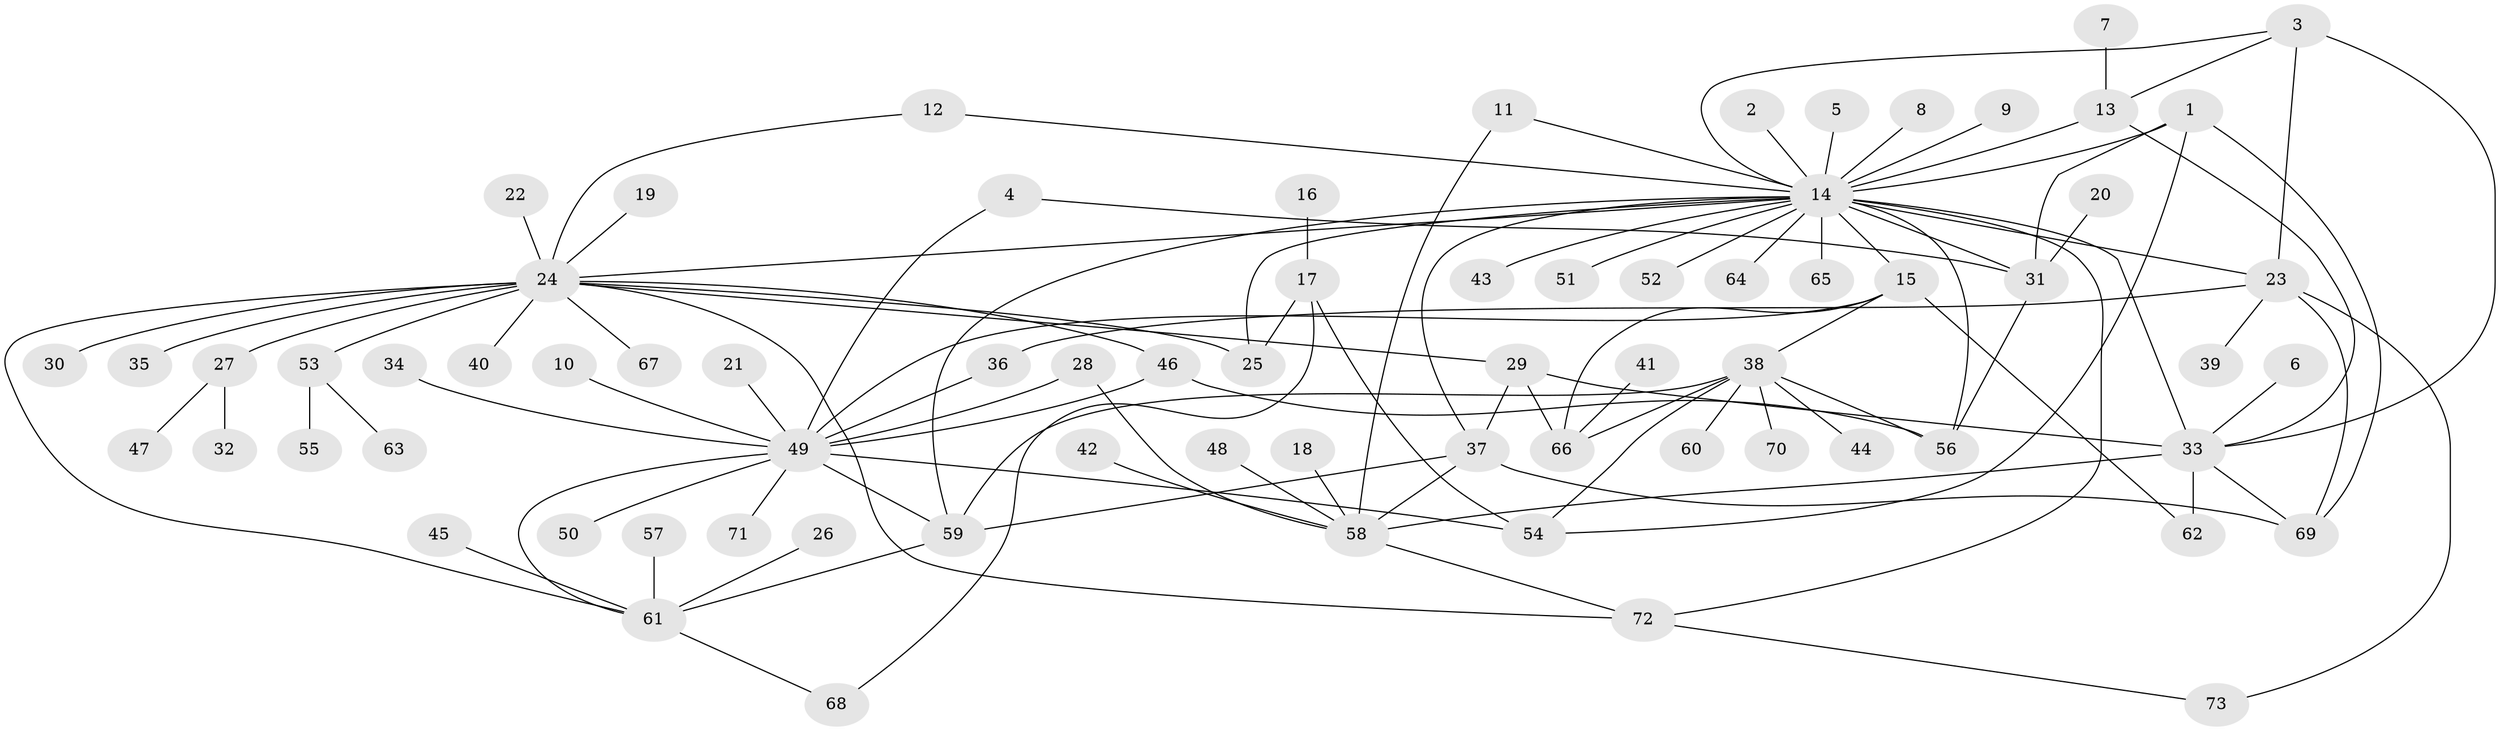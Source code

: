 // original degree distribution, {28: 0.009708737864077669, 18: 0.009708737864077669, 4: 0.038834951456310676, 1: 0.47572815533980584, 7: 0.019417475728155338, 14: 0.009708737864077669, 9: 0.019417475728155338, 2: 0.20388349514563106, 5: 0.05825242718446602, 3: 0.1262135922330097, 8: 0.009708737864077669, 6: 0.019417475728155338}
// Generated by graph-tools (version 1.1) at 2025/36/03/04/25 23:36:55]
// undirected, 73 vertices, 108 edges
graph export_dot {
  node [color=gray90,style=filled];
  1;
  2;
  3;
  4;
  5;
  6;
  7;
  8;
  9;
  10;
  11;
  12;
  13;
  14;
  15;
  16;
  17;
  18;
  19;
  20;
  21;
  22;
  23;
  24;
  25;
  26;
  27;
  28;
  29;
  30;
  31;
  32;
  33;
  34;
  35;
  36;
  37;
  38;
  39;
  40;
  41;
  42;
  43;
  44;
  45;
  46;
  47;
  48;
  49;
  50;
  51;
  52;
  53;
  54;
  55;
  56;
  57;
  58;
  59;
  60;
  61;
  62;
  63;
  64;
  65;
  66;
  67;
  68;
  69;
  70;
  71;
  72;
  73;
  1 -- 14 [weight=1.0];
  1 -- 31 [weight=1.0];
  1 -- 54 [weight=1.0];
  1 -- 69 [weight=1.0];
  2 -- 14 [weight=1.0];
  3 -- 13 [weight=1.0];
  3 -- 14 [weight=1.0];
  3 -- 23 [weight=1.0];
  3 -- 33 [weight=1.0];
  4 -- 31 [weight=1.0];
  4 -- 49 [weight=1.0];
  5 -- 14 [weight=1.0];
  6 -- 33 [weight=1.0];
  7 -- 13 [weight=1.0];
  8 -- 14 [weight=1.0];
  9 -- 14 [weight=1.0];
  10 -- 49 [weight=1.0];
  11 -- 14 [weight=1.0];
  11 -- 58 [weight=1.0];
  12 -- 14 [weight=1.0];
  12 -- 24 [weight=1.0];
  13 -- 14 [weight=1.0];
  13 -- 33 [weight=1.0];
  14 -- 15 [weight=2.0];
  14 -- 23 [weight=1.0];
  14 -- 24 [weight=1.0];
  14 -- 25 [weight=1.0];
  14 -- 31 [weight=1.0];
  14 -- 33 [weight=1.0];
  14 -- 37 [weight=1.0];
  14 -- 43 [weight=1.0];
  14 -- 51 [weight=1.0];
  14 -- 52 [weight=1.0];
  14 -- 56 [weight=1.0];
  14 -- 59 [weight=1.0];
  14 -- 64 [weight=1.0];
  14 -- 65 [weight=1.0];
  14 -- 72 [weight=1.0];
  15 -- 38 [weight=1.0];
  15 -- 49 [weight=1.0];
  15 -- 62 [weight=1.0];
  15 -- 66 [weight=1.0];
  16 -- 17 [weight=1.0];
  17 -- 25 [weight=1.0];
  17 -- 54 [weight=1.0];
  17 -- 68 [weight=1.0];
  18 -- 58 [weight=1.0];
  19 -- 24 [weight=1.0];
  20 -- 31 [weight=1.0];
  21 -- 49 [weight=1.0];
  22 -- 24 [weight=1.0];
  23 -- 36 [weight=1.0];
  23 -- 39 [weight=1.0];
  23 -- 69 [weight=1.0];
  23 -- 73 [weight=1.0];
  24 -- 25 [weight=1.0];
  24 -- 27 [weight=2.0];
  24 -- 29 [weight=1.0];
  24 -- 30 [weight=1.0];
  24 -- 35 [weight=1.0];
  24 -- 40 [weight=1.0];
  24 -- 46 [weight=1.0];
  24 -- 53 [weight=1.0];
  24 -- 61 [weight=1.0];
  24 -- 67 [weight=1.0];
  24 -- 72 [weight=1.0];
  26 -- 61 [weight=1.0];
  27 -- 32 [weight=1.0];
  27 -- 47 [weight=1.0];
  28 -- 49 [weight=1.0];
  28 -- 58 [weight=1.0];
  29 -- 33 [weight=1.0];
  29 -- 37 [weight=1.0];
  29 -- 66 [weight=1.0];
  31 -- 56 [weight=1.0];
  33 -- 58 [weight=1.0];
  33 -- 62 [weight=1.0];
  33 -- 69 [weight=1.0];
  34 -- 49 [weight=1.0];
  36 -- 49 [weight=1.0];
  37 -- 58 [weight=1.0];
  37 -- 59 [weight=1.0];
  37 -- 69 [weight=1.0];
  38 -- 44 [weight=1.0];
  38 -- 54 [weight=1.0];
  38 -- 56 [weight=1.0];
  38 -- 59 [weight=1.0];
  38 -- 60 [weight=1.0];
  38 -- 66 [weight=1.0];
  38 -- 70 [weight=1.0];
  41 -- 66 [weight=1.0];
  42 -- 58 [weight=1.0];
  45 -- 61 [weight=1.0];
  46 -- 49 [weight=1.0];
  46 -- 56 [weight=1.0];
  48 -- 58 [weight=1.0];
  49 -- 50 [weight=1.0];
  49 -- 54 [weight=1.0];
  49 -- 59 [weight=1.0];
  49 -- 61 [weight=1.0];
  49 -- 71 [weight=1.0];
  53 -- 55 [weight=1.0];
  53 -- 63 [weight=1.0];
  57 -- 61 [weight=1.0];
  58 -- 72 [weight=1.0];
  59 -- 61 [weight=1.0];
  61 -- 68 [weight=1.0];
  72 -- 73 [weight=1.0];
}
